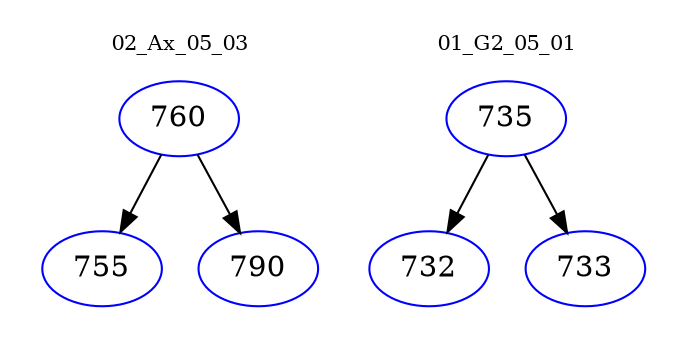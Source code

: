 digraph{
subgraph cluster_0 {
color = white
label = "02_Ax_05_03";
fontsize=10;
T0_760 [label="760", color="blue"]
T0_760 -> T0_755 [color="black"]
T0_755 [label="755", color="blue"]
T0_760 -> T0_790 [color="black"]
T0_790 [label="790", color="blue"]
}
subgraph cluster_1 {
color = white
label = "01_G2_05_01";
fontsize=10;
T1_735 [label="735", color="blue"]
T1_735 -> T1_732 [color="black"]
T1_732 [label="732", color="blue"]
T1_735 -> T1_733 [color="black"]
T1_733 [label="733", color="blue"]
}
}
